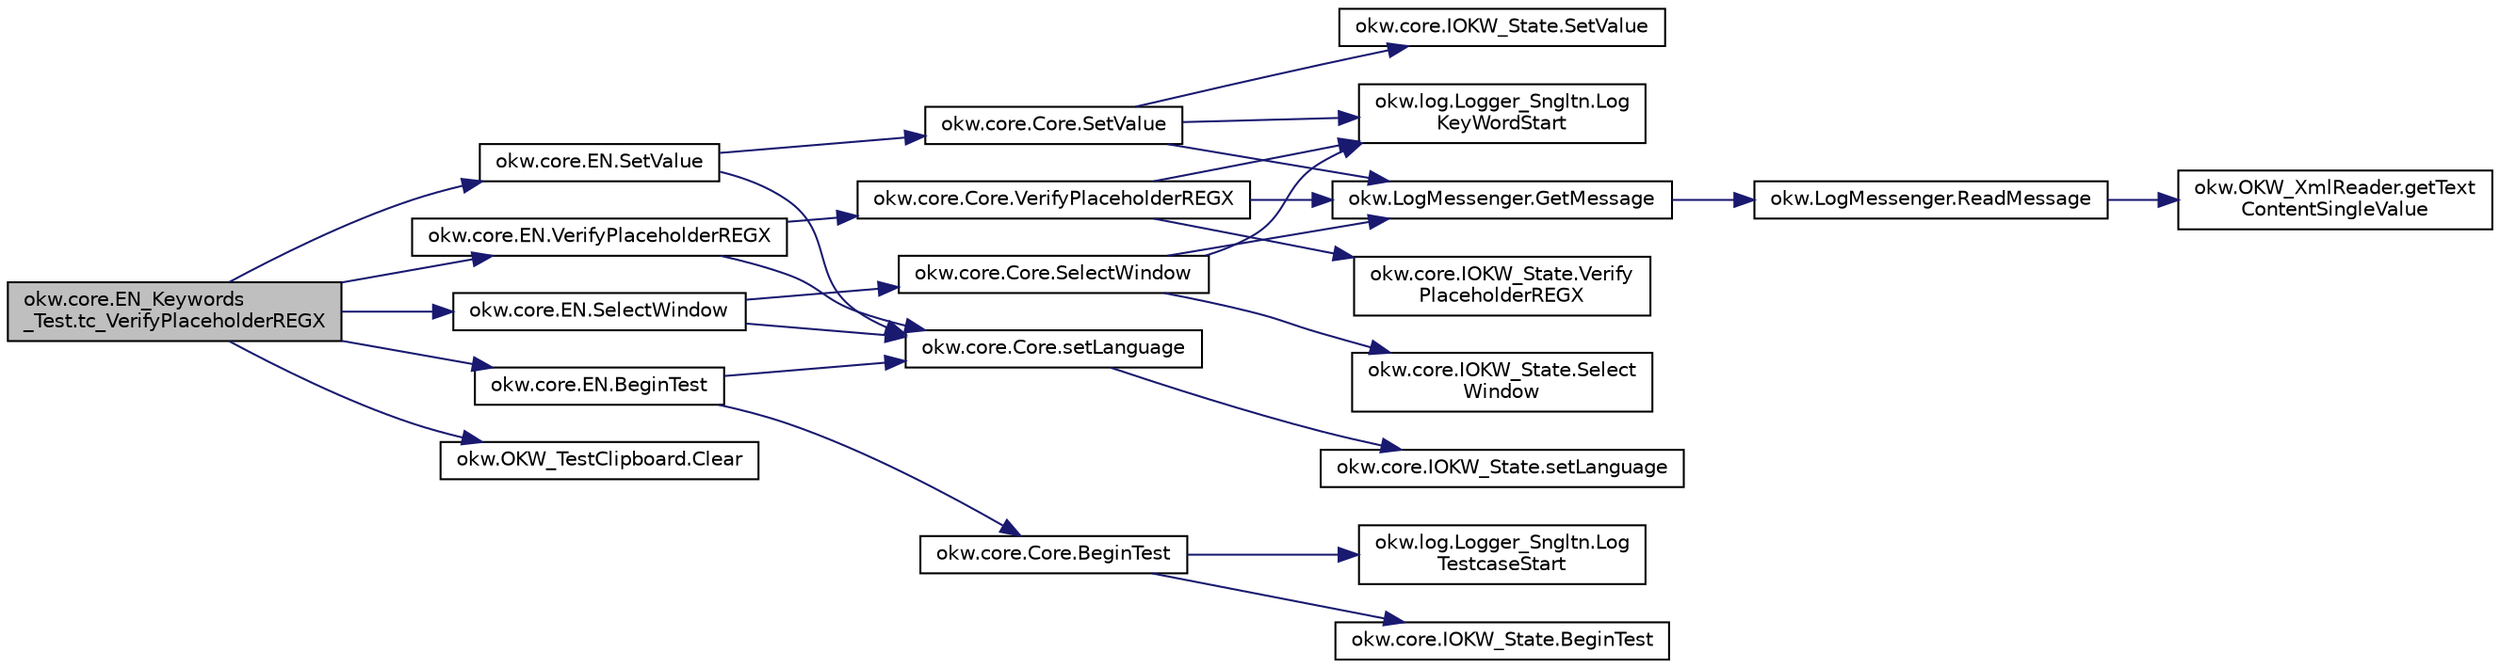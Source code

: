 digraph "okw.core.EN_Keywords_Test.tc_VerifyPlaceholderREGX"
{
 // INTERACTIVE_SVG=YES
 // LATEX_PDF_SIZE
  edge [fontname="Helvetica",fontsize="10",labelfontname="Helvetica",labelfontsize="10"];
  node [fontname="Helvetica",fontsize="10",shape=record];
  rankdir="LR";
  Node233 [label="okw.core.EN_Keywords\l_Test.tc_VerifyPlaceholderREGX",height=0.2,width=0.4,color="black", fillcolor="grey75", style="filled", fontcolor="black",tooltip="\"Normaler\" Testfall für das Schlüsselwort EN.VerifyLabelREGX(String,String)."];
  Node233 -> Node234 [color="midnightblue",fontsize="10",style="solid",fontname="Helvetica"];
  Node234 [label="okw.core.EN.BeginTest",height=0.2,width=0.4,color="black", fillcolor="white", style="filled",URL="$classokw_1_1core_1_1_e_n.html#aef613b0a3e6bb8a9623984db145cae69",tooltip="Markiert den Anfang eines neuen Testfalls."];
  Node234 -> Node235 [color="midnightblue",fontsize="10",style="solid",fontname="Helvetica"];
  Node235 [label="okw.core.Core.setLanguage",height=0.2,width=0.4,color="black", fillcolor="white", style="filled",URL="$classokw_1_1core_1_1_core.html#ab4e0f723d27cb11c944ec4c82c426100",tooltip="Setzt die Sprache auf den gegebenen wert Language."];
  Node235 -> Node236 [color="midnightblue",fontsize="10",style="solid",fontname="Helvetica"];
  Node236 [label="okw.core.IOKW_State.setLanguage",height=0.2,width=0.4,color="black", fillcolor="white", style="filled",URL="$interfaceokw_1_1core_1_1_i_o_k_w___state.html#a866baa0bde08a47418f54d63bdb56097",tooltip="Interne Methode zum setzen der Sprache für die sprachabhängigen Ausgaben der Dokumentation (Log)."];
  Node234 -> Node237 [color="midnightblue",fontsize="10",style="solid",fontname="Helvetica"];
  Node237 [label="okw.core.Core.BeginTest",height=0.2,width=0.4,color="black", fillcolor="white", style="filled",URL="$classokw_1_1core_1_1_core.html#acfefe92468c9eb9e951846372726c4d8",tooltip="Markiert den Anfang eines neuen Testfalls."];
  Node237 -> Node238 [color="midnightblue",fontsize="10",style="solid",fontname="Helvetica"];
  Node238 [label="okw.log.Logger_Sngltn.Log\lTestcaseStart",height=0.2,width=0.4,color="black", fillcolor="white", style="filled",URL="$classokw_1_1log_1_1_logger___sngltn.html#a60f4ad59db847ae61df928f9920f3deb",tooltip="Ausgabe des Testfalls."];
  Node237 -> Node239 [color="midnightblue",fontsize="10",style="solid",fontname="Helvetica"];
  Node239 [label="okw.core.IOKW_State.BeginTest",height=0.2,width=0.4,color="black", fillcolor="white", style="filled",URL="$interfaceokw_1_1core_1_1_i_o_k_w___state.html#ae5480ddb1fc37eade5d899d335bc4b13",tooltip="Markiert den Anfang eines neuen Testfalls."];
  Node233 -> Node240 [color="midnightblue",fontsize="10",style="solid",fontname="Helvetica"];
  Node240 [label="okw.core.EN.SelectWindow",height=0.2,width=0.4,color="black", fillcolor="white", style="filled",URL="$classokw_1_1core_1_1_e_n.html#a2b61c2b39a9cfdbdfd25fe0e3d43785b",tooltip="Setzt den Kontext auf das gegebene Fenster."];
  Node240 -> Node235 [color="midnightblue",fontsize="10",style="solid",fontname="Helvetica"];
  Node240 -> Node241 [color="midnightblue",fontsize="10",style="solid",fontname="Helvetica"];
  Node241 [label="okw.core.Core.SelectWindow",height=0.2,width=0.4,color="black", fillcolor="white", style="filled",URL="$classokw_1_1core_1_1_core.html#a6a68660eb5e34965522896e2a5c48314",tooltip="Setzt den Kontext auf das gegebene Fenster."];
  Node241 -> Node242 [color="midnightblue",fontsize="10",style="solid",fontname="Helvetica"];
  Node242 [label="okw.log.Logger_Sngltn.Log\lKeyWordStart",height=0.2,width=0.4,color="black", fillcolor="white", style="filled",URL="$classokw_1_1log_1_1_logger___sngltn.html#a70ec25e200e00ecefc544e8fd371d2ef",tooltip="Ausgabe eines Schlüsselwortes."];
  Node241 -> Node243 [color="midnightblue",fontsize="10",style="solid",fontname="Helvetica"];
  Node243 [label="okw.LogMessenger.GetMessage",height=0.2,width=0.4,color="black", fillcolor="white", style="filled",URL="$classokw_1_1_log_messenger.html#af225d1f037d47b3b085175c09d78bdd2",tooltip="Holt die Log-Meldung für MethodeNmae/Textkey ohne weitere Parameter."];
  Node243 -> Node244 [color="midnightblue",fontsize="10",style="solid",fontname="Helvetica"];
  Node244 [label="okw.LogMessenger.ReadMessage",height=0.2,width=0.4,color="black", fillcolor="white", style="filled",URL="$classokw_1_1_log_messenger.html#a530cd6ab82ec82a04206a2e976ec06e3",tooltip="Interne Kernfunktion holt die Log-Meldung mit Platzhaltern aus der XML-Datei."];
  Node244 -> Node245 [color="midnightblue",fontsize="10",style="solid",fontname="Helvetica"];
  Node245 [label="okw.OKW_XmlReader.getText\lContentSingleValue",height=0.2,width=0.4,color="black", fillcolor="white", style="filled",URL="$classokw_1_1_o_k_w___xml_reader.html#ab920b5335a2e1429c14cc5f8e79f39eb",tooltip="Lies den TextContent eines Tag."];
  Node241 -> Node246 [color="midnightblue",fontsize="10",style="solid",fontname="Helvetica"];
  Node246 [label="okw.core.IOKW_State.Select\lWindow",height=0.2,width=0.4,color="black", fillcolor="white", style="filled",URL="$interfaceokw_1_1core_1_1_i_o_k_w___state.html#ad4fc9610ed5b1176590a45b55e6ac7f0",tooltip="Setzt den Kontext auf das gegebene Fenster."];
  Node233 -> Node247 [color="midnightblue",fontsize="10",style="solid",fontname="Helvetica"];
  Node247 [label="okw.core.EN.SetValue",height=0.2,width=0.4,color="black", fillcolor="white", style="filled",URL="$classokw_1_1core_1_1_e_n.html#a3de04697f1873ab6773a068a3159f1d1",tooltip="Setzt den Wert des gegebenen Fensterobjekts auf den gegebenen Wert."];
  Node247 -> Node235 [color="midnightblue",fontsize="10",style="solid",fontname="Helvetica"];
  Node247 -> Node248 [color="midnightblue",fontsize="10",style="solid",fontname="Helvetica"];
  Node248 [label="okw.core.Core.SetValue",height=0.2,width=0.4,color="black", fillcolor="white", style="filled",URL="$classokw_1_1core_1_1_core.html#a7088065564f2909025435c0c5594926c",tooltip="Setzt den Wert des gegebenen Fensterobjekts auf den gegebenen Wert."];
  Node248 -> Node242 [color="midnightblue",fontsize="10",style="solid",fontname="Helvetica"];
  Node248 -> Node243 [color="midnightblue",fontsize="10",style="solid",fontname="Helvetica"];
  Node248 -> Node249 [color="midnightblue",fontsize="10",style="solid",fontname="Helvetica"];
  Node249 [label="okw.core.IOKW_State.SetValue",height=0.2,width=0.4,color="black", fillcolor="white", style="filled",URL="$interfaceokw_1_1core_1_1_i_o_k_w___state.html#a301021976f71d79ff9054052b3b9ca38",tooltip="Setzt den Wert des gegebenen Fensterobjekts auf den gegebenen Wert."];
  Node233 -> Node250 [color="midnightblue",fontsize="10",style="solid",fontname="Helvetica"];
  Node250 [label="okw.OKW_TestClipboard.Clear",height=0.2,width=0.4,color="black", fillcolor="white", style="filled",URL="$classokw_1_1_o_k_w___test_clipboard.html#a3d244f76e3d56d57e9b4b96378f9b293",tooltip="Resets all ClipBoard-Memmber to empty String = \"\" ."];
  Node233 -> Node251 [color="midnightblue",fontsize="10",style="solid",fontname="Helvetica"];
  Node251 [label="okw.core.EN.VerifyPlaceholderREGX",height=0.2,width=0.4,color="black", fillcolor="white", style="filled",URL="$classokw_1_1core_1_1_e_n.html#a342f69853159862ed7e9097143bb1f98",tooltip="Überprüft den Platzhalter des Objektes."];
  Node251 -> Node235 [color="midnightblue",fontsize="10",style="solid",fontname="Helvetica"];
  Node251 -> Node252 [color="midnightblue",fontsize="10",style="solid",fontname="Helvetica"];
  Node252 [label="okw.core.Core.VerifyPlaceholderREGX",height=0.2,width=0.4,color="black", fillcolor="white", style="filled",URL="$classokw_1_1core_1_1_core.html#af3b789ccec9b017dcee68757496385a4",tooltip="Überprüft den Platzhalter des Objektes."];
  Node252 -> Node242 [color="midnightblue",fontsize="10",style="solid",fontname="Helvetica"];
  Node252 -> Node243 [color="midnightblue",fontsize="10",style="solid",fontname="Helvetica"];
  Node252 -> Node253 [color="midnightblue",fontsize="10",style="solid",fontname="Helvetica"];
  Node253 [label="okw.core.IOKW_State.Verify\lPlaceholderREGX",height=0.2,width=0.4,color="black", fillcolor="white", style="filled",URL="$interfaceokw_1_1core_1_1_i_o_k_w___state.html#a15ddba3c9c71e79a7438590b958dfe0a",tooltip="Überprüft den Platzhalter des Objektes."];
}
